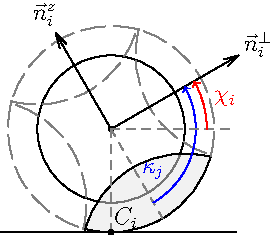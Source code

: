 unitsize(1.3cm);

path DOT = scale(0.03) * unitcircle;

// PLANE

draw((-1.5,-1.4) -- (1.7,-1.4));

// WHEEL

path HUB = unitcircle;
draw(HUB, black);
filldraw(DOT, black);

path ROLLER_TEMPLATE = 
    (arc((0,0), 1.4, -135, -45)
    --
    arc((0,-2), 1.4, 45, 135)
    -- cycle)
;

path ROLLER = 
    rotate(30) *
    ROLLER_TEMPLATE;

fill(ROLLER, lightgray + opacity(0.5));
draw(ROLLER, black);

path ROLLER_2 = rotate(90) * ROLLER;
draw(ROLLER_2, longdashed+gray);

path ROLLER_3 = rotate(180) * ROLLER;
draw(ROLLER_3, longdashed+gray);

path ROLLER_4 = rotate(270) * ROLLER;
draw(ROLLER_4, longdashed+gray);


// LOCAL COORDINATES

label("$\vec{n}^\perp_i$", 2.3*(cos(pi/6),sin(pi/6)));
draw((0,0) -- 2*(cos(pi/6),sin(pi/6)), arrow = Arrow(SimpleHead));

label("$\vec{n}^z_i$", 1.8*(cos(pi/2+pi/6),sin(pi/2+pi/6)));
draw((0,0) -- 1.5*(cos(pi/2+pi/6),sin(pi/2+pi/6)), arrow = Arrow(SimpleHead));

// ANGLES

label("$\kappa_j$", 0.8*(cos(-2*pi/8),sin(-2*pi/8)), blue);
draw((0,0) -- -1.4*(cos(pi/2+pi/6),sin(pi/2+pi/6)), dashed+gray);
draw((0,0) -- 1.4*(cos(-pi/2),sin(-pi/2)), dashed+gray);
draw(arc(
    (0,0),
    -1.15*(cos(pi/2+pi/6),sin(pi/2+pi/6)),
    1.15*(cos(pi/6),sin(pi/6))
), arrow=Arrow(TeXHead), blue);

label("$\chi_i$", 1.6*(cos(-pi/12+pi/6),sin(-pi/12+pi/6)), red);
draw((0,0) -- (1.6,0), dashed+gray);

draw(arc(
    (0,0),
    1.3*(1,0),
    1.3*(cos(pi/6),sin(pi/6))
), arrow=Arrow(TeXHead), red);

filldraw(shift(0, -1.4) * DOT, black);
label("$C_i$", (0, -1.4) + 0.2*(1, 1));
